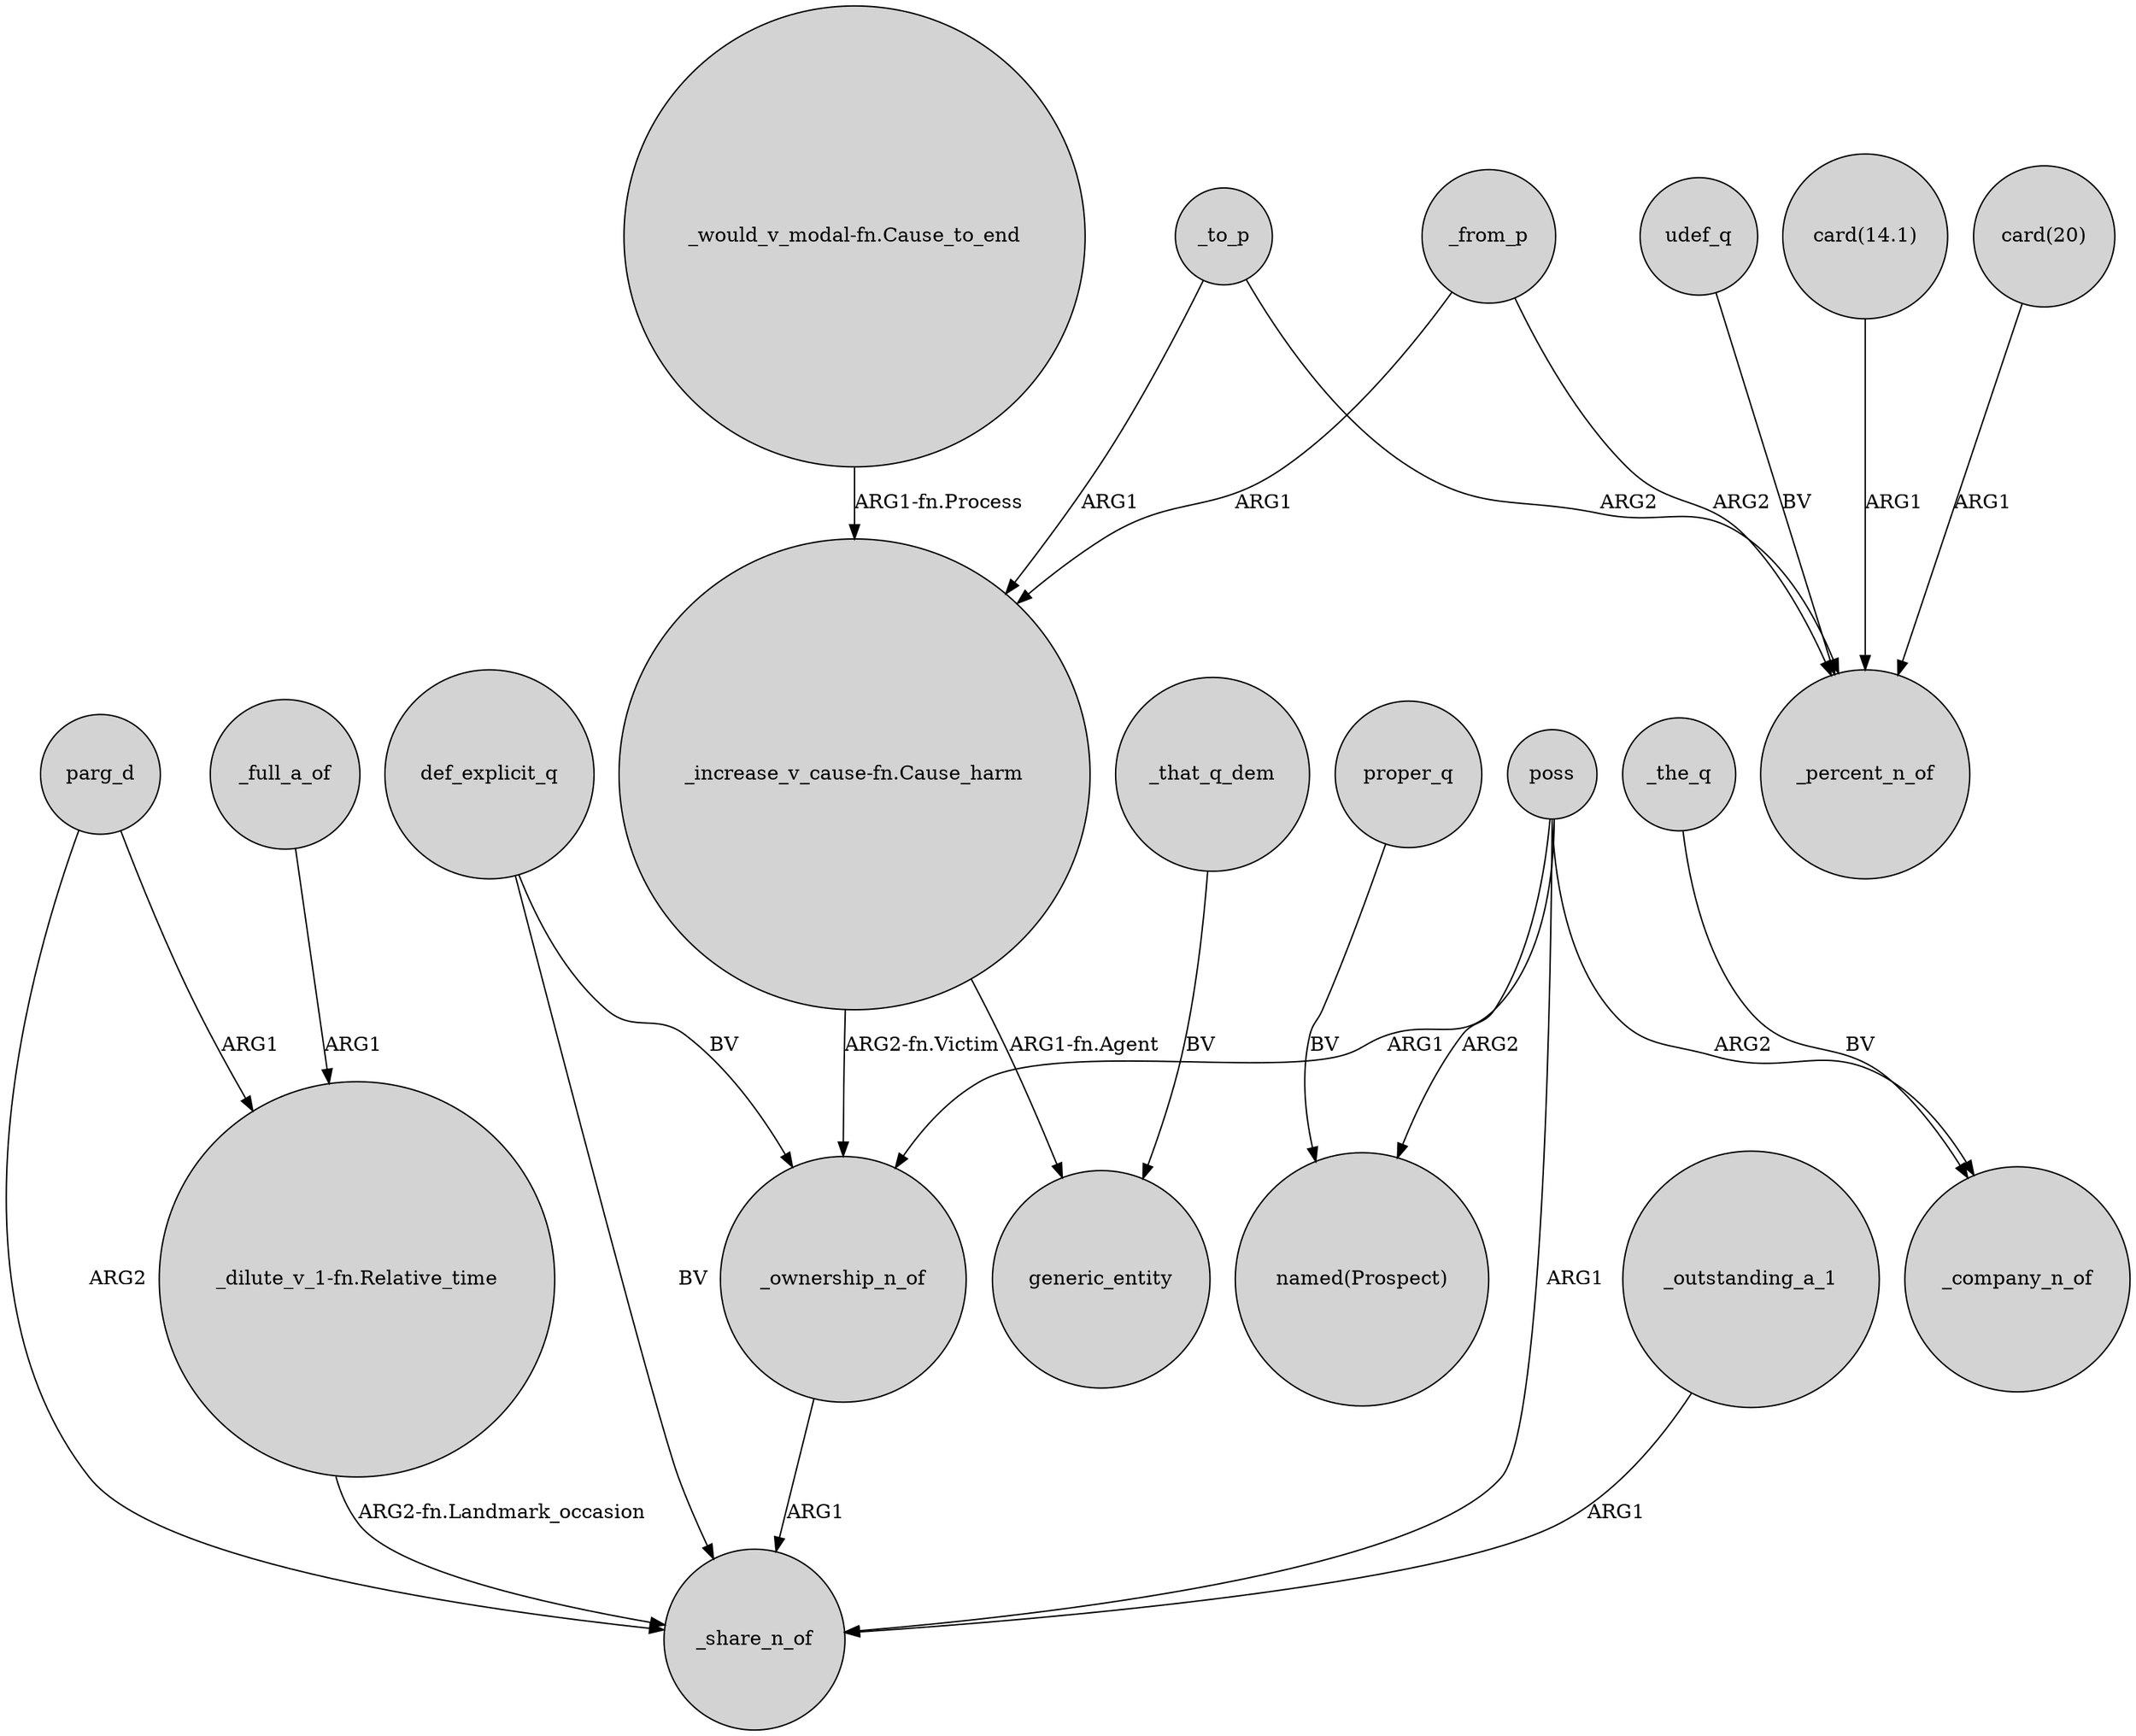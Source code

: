 digraph {
	node [shape=circle style=filled]
	_ownership_n_of -> _share_n_of [label=ARG1]
	_to_p -> "_increase_v_cause-fn.Cause_harm" [label=ARG1]
	"card(20)" -> _percent_n_of [label=ARG1]
	def_explicit_q -> _share_n_of [label=BV]
	parg_d -> "_dilute_v_1-fn.Relative_time" [label=ARG1]
	"_would_v_modal-fn.Cause_to_end" -> "_increase_v_cause-fn.Cause_harm" [label="ARG1-fn.Process"]
	_to_p -> _percent_n_of [label=ARG2]
	proper_q -> "named(Prospect)" [label=BV]
	poss -> "named(Prospect)" [label=ARG2]
	_outstanding_a_1 -> _share_n_of [label=ARG1]
	_from_p -> "_increase_v_cause-fn.Cause_harm" [label=ARG1]
	poss -> _company_n_of [label=ARG2]
	def_explicit_q -> _ownership_n_of [label=BV]
	udef_q -> _percent_n_of [label=BV]
	_full_a_of -> "_dilute_v_1-fn.Relative_time" [label=ARG1]
	poss -> _share_n_of [label=ARG1]
	"card(14.1)" -> _percent_n_of [label=ARG1]
	"_increase_v_cause-fn.Cause_harm" -> generic_entity [label="ARG1-fn.Agent"]
	_from_p -> _percent_n_of [label=ARG2]
	"_increase_v_cause-fn.Cause_harm" -> _ownership_n_of [label="ARG2-fn.Victim"]
	parg_d -> _share_n_of [label=ARG2]
	poss -> _ownership_n_of [label=ARG1]
	"_dilute_v_1-fn.Relative_time" -> _share_n_of [label="ARG2-fn.Landmark_occasion"]
	_that_q_dem -> generic_entity [label=BV]
	_the_q -> _company_n_of [label=BV]
}
